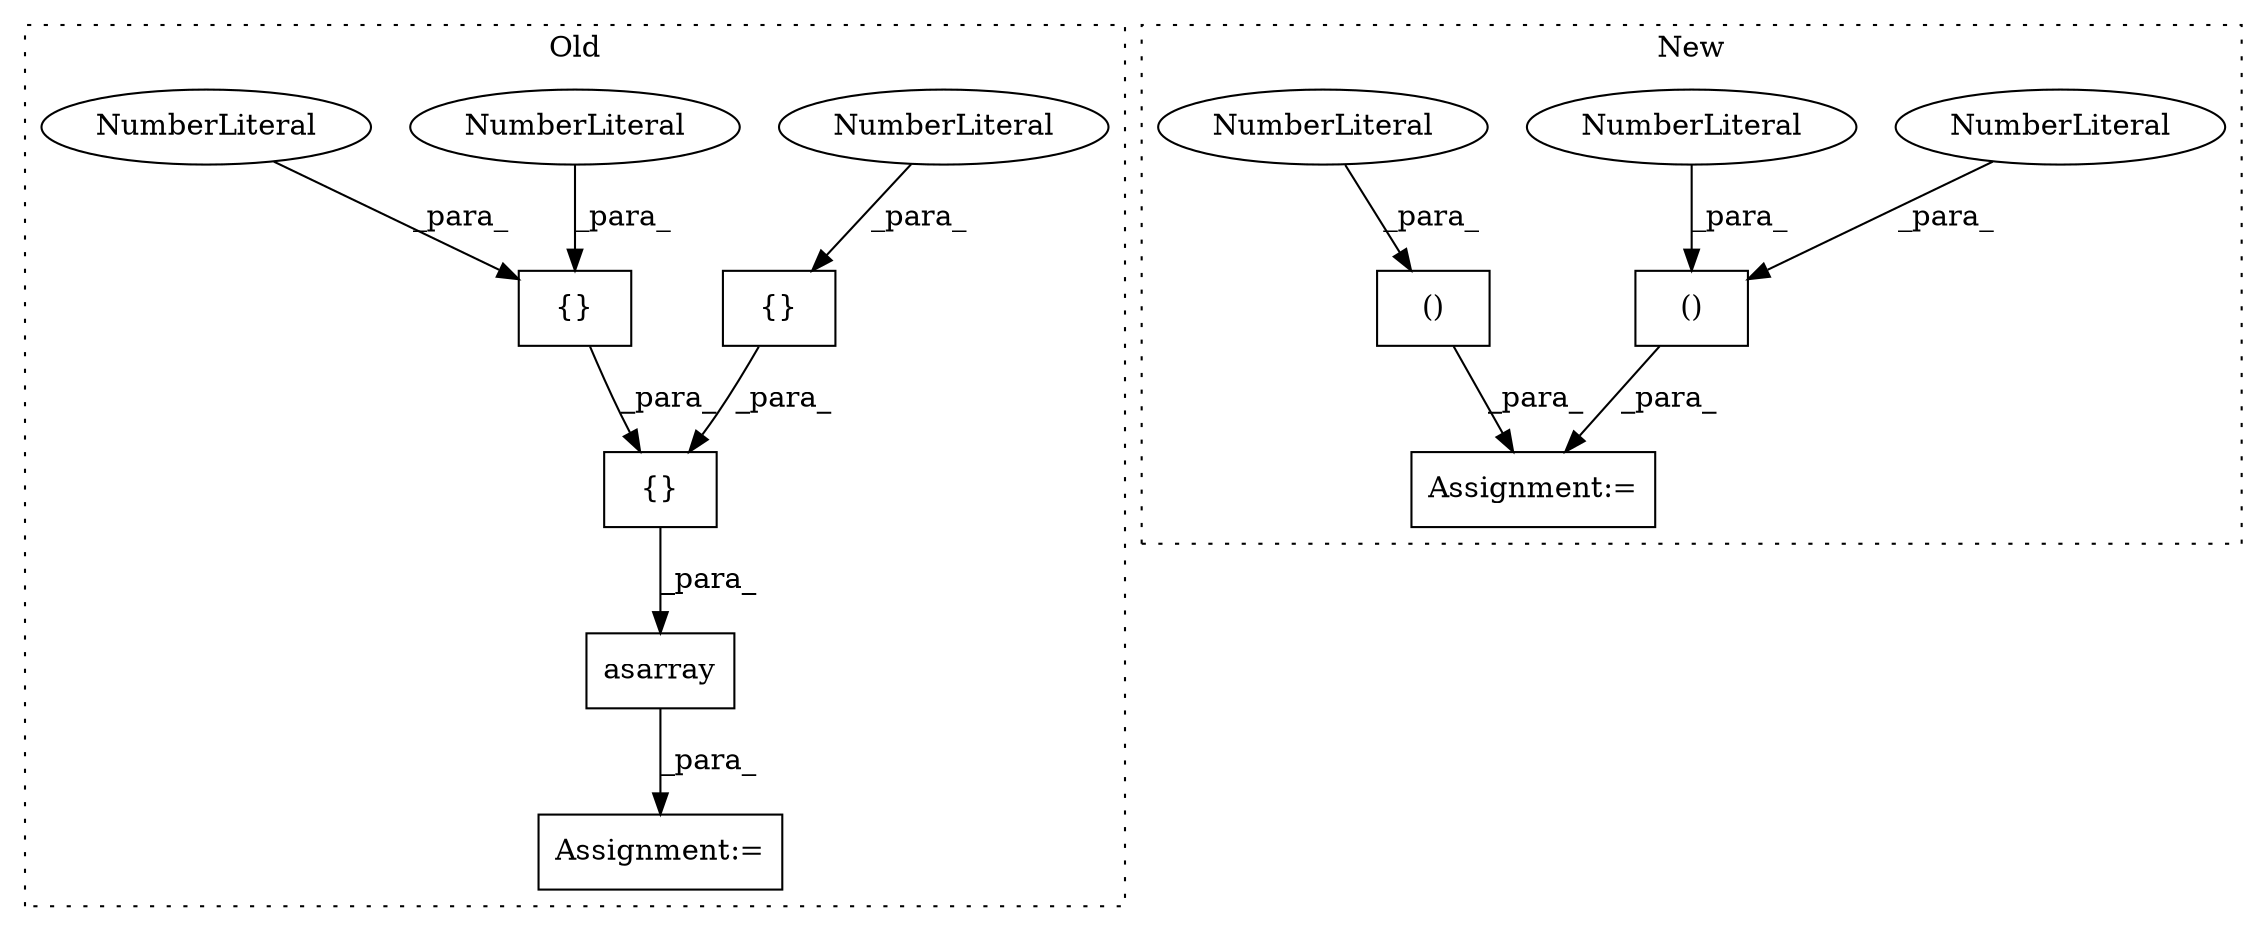 digraph G {
subgraph cluster0 {
1 [label="asarray" a="32" s="639,674" l="8,1" shape="box"];
3 [label="Assignment:=" a="7" s="632" l="1" shape="box"];
7 [label="{}" a="4" s="667,672" l="1,1" shape="box"];
8 [label="NumberLiteral" a="34" s="670" l="2" shape="ellipse"];
9 [label="{}" a="4" s="659,665" l="1,1" shape="box"];
10 [label="NumberLiteral" a="34" s="663" l="2" shape="ellipse"];
11 [label="{}" a="4" s="658,673" l="1,1" shape="box"];
12 [label="NumberLiteral" a="34" s="668" l="1" shape="ellipse"];
label = "Old";
style="dotted";
}
subgraph cluster1 {
2 [label="()" a="106" s="706" l="20" shape="box"];
4 [label="Assignment:=" a="7" s="647" l="1" shape="box"];
5 [label="NumberLiteral" a="34" s="706" l="3" shape="ellipse"];
6 [label="NumberLiteral" a="34" s="722" l="4" shape="ellipse"];
13 [label="()" a="106" s="678" l="21" shape="box"];
14 [label="NumberLiteral" a="34" s="695" l="4" shape="ellipse"];
label = "New";
style="dotted";
}
1 -> 3 [label="_para_"];
2 -> 4 [label="_para_"];
5 -> 2 [label="_para_"];
6 -> 2 [label="_para_"];
7 -> 11 [label="_para_"];
8 -> 7 [label="_para_"];
9 -> 11 [label="_para_"];
10 -> 9 [label="_para_"];
11 -> 1 [label="_para_"];
12 -> 7 [label="_para_"];
13 -> 4 [label="_para_"];
14 -> 13 [label="_para_"];
}